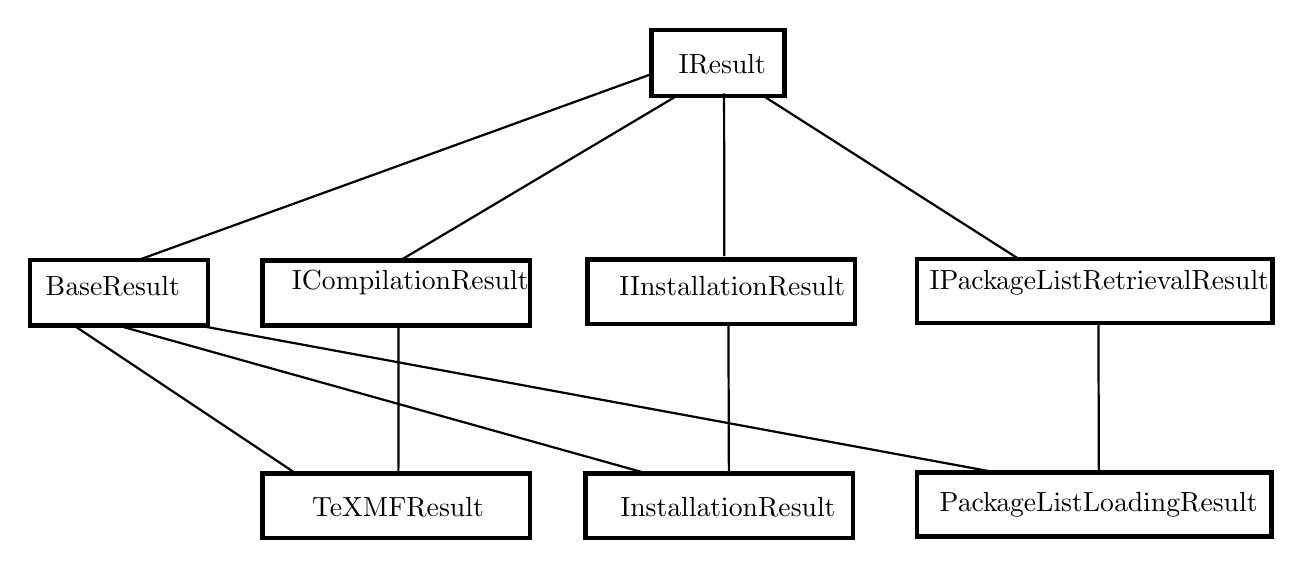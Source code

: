


\begin{tikzpicture}[y=0.80pt, x=0.8pt,yscale=-1, inner sep=0pt, outer sep=0pt]
\path[fill=black] (301.562,152.362) node[above right] (text3007) {IResult};
\path[fill=black] (126.966,252.362) node[above right] (text3011)
  {ICompilationResult};
\path[fill=black] (274.818,252.362) node[above right] (text3015)
  {IInstallationResult};
\path[fill=black] (414.961,252.362) node[above right] (text3019)
  {IPackageListRetrievalResult};
\path[fill=black] (136.088,352.362) node[above right] (text3023)
  {TeXMFResult};
\path[fill=black] (275.273,352.362) node[above right] (text3027)
  {InstallationResult};
\path[fill=black] (419.549,352.362) node[above right] (text3031)
  {PackageListLoadingResult};
\path[fill=black] (15.74,252.362) node[above right] (text3035)
  {BaseResult};
\path[draw=black,miter limit=4.00,line width=1.600pt,rounded corners=0.0cm]
  (289.275,132.565) rectangle (349.412,162.44);
\path[draw=black,miter limit=4.00,line width=1.600pt,rounded corners=0.0cm]
  (8.578,236.608) rectangle (88.951,266.162);
\path[draw=black,miter limit=4.00,line width=1.600pt,rounded corners=0.0cm]
  (113.633,236.773) rectangle (234.579,265.997);
\path[draw=black,miter limit=4.00,line width=1.600pt,rounded corners=0.0cm]
  (260.428,236.214) rectangle (381.356,265.442);
\path[draw=black,miter limit=4.00,line width=1.645pt,rounded corners=0.0cm]
  (409.205,236.047) rectangle (569.726,264.956);
\path[draw=black,miter limit=4.00,line width=1.600pt,rounded corners=0.0cm]
  (113.633,332.971) rectangle (234.579,362.196);
\path[draw=black,miter limit=4.00,line width=1.600pt,rounded corners=0.0cm]
  (259.464,332.97) rectangle (380.392,362.197);
\path[draw=black,miter limit=4.00,line width=1.643pt,rounded corners=0.0cm]
  (409.207,332.57) rectangle (569.267,361.482);
\path[draw=black,line join=miter,line cap=butt,line width=0.800pt]
  (175.513,236.891) -- (300.061,162.793);
\path[draw=black,line join=miter,line cap=butt,line width=0.800pt]
  (322.224,234.757) -- (322.132,161.216);
\path[draw=black,line join=miter,line cap=butt,line width=0.800pt]
  (455.351,236.102) -- (339.869,162.399);
\path[draw=black,line join=miter,line cap=butt,line width=0.800pt]
  (56.483,236.891) -- (289.813,152.362);
\path[draw=black,line join=miter,line cap=butt,line width=0.800pt]
  (175.02,333.159) -- (175.119,266.451);
\path[draw=black,line join=miter,line cap=butt,line width=0.800pt]
  (324.3,332.371) -- (324.103,264.875);
\path[draw=black,line join=miter,line cap=butt,line width=0.800pt]
  (491.415,332.174) -- (491.217,264.48);
\path[draw=black,line join=miter,line cap=butt,line width=0.800pt]
  (127.644,332.207) -- (28.985,266.435);
\path[draw=black,line join=miter,line cap=butt,line width=0.800pt]
  (288.731,333.322) -- (49.608,266.435);
\path[draw=black,line join=miter,line cap=butt,line width=0.800pt]
  (443.687,332.207) -- (86.689,266.435);

\end{tikzpicture}

